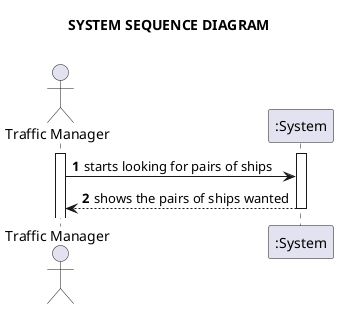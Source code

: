 @startuml
'https://plantuml.com/sequence-diagram

title <b>SYSTEM SEQUENCE DIAGRAM\n
autonumber
'hide footbox
actor "Traffic Manager" as MAN

participant ":System" as System

activate MAN
activate System

MAN -> System : starts looking for pairs of ships
System --> MAN : shows the pairs of ships wanted
deactivate System

@enduml